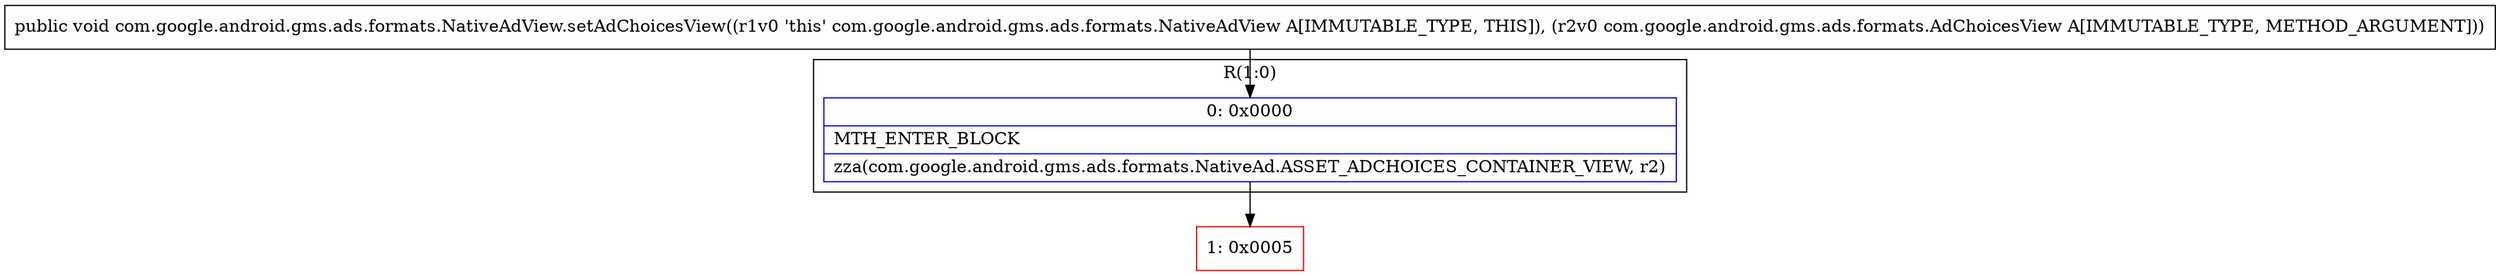digraph "CFG forcom.google.android.gms.ads.formats.NativeAdView.setAdChoicesView(Lcom\/google\/android\/gms\/ads\/formats\/AdChoicesView;)V" {
subgraph cluster_Region_1298760931 {
label = "R(1:0)";
node [shape=record,color=blue];
Node_0 [shape=record,label="{0\:\ 0x0000|MTH_ENTER_BLOCK\l|zza(com.google.android.gms.ads.formats.NativeAd.ASSET_ADCHOICES_CONTAINER_VIEW, r2)\l}"];
}
Node_1 [shape=record,color=red,label="{1\:\ 0x0005}"];
MethodNode[shape=record,label="{public void com.google.android.gms.ads.formats.NativeAdView.setAdChoicesView((r1v0 'this' com.google.android.gms.ads.formats.NativeAdView A[IMMUTABLE_TYPE, THIS]), (r2v0 com.google.android.gms.ads.formats.AdChoicesView A[IMMUTABLE_TYPE, METHOD_ARGUMENT])) }"];
MethodNode -> Node_0;
Node_0 -> Node_1;
}


